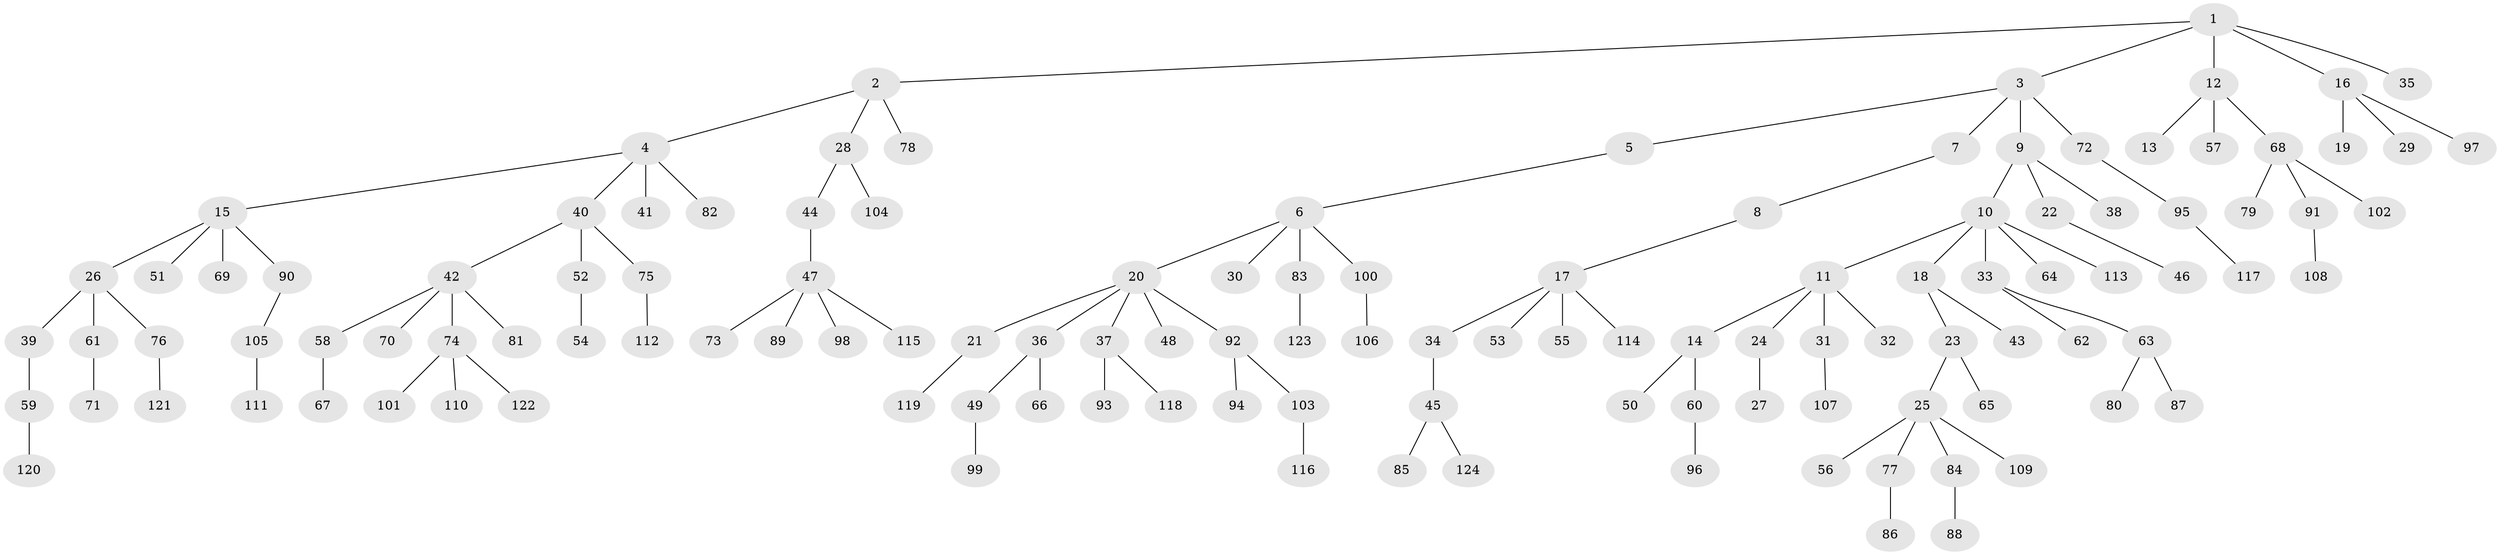 // Generated by graph-tools (version 1.1) at 2025/52/03/09/25 04:52:54]
// undirected, 124 vertices, 123 edges
graph export_dot {
graph [start="1"]
  node [color=gray90,style=filled];
  1;
  2;
  3;
  4;
  5;
  6;
  7;
  8;
  9;
  10;
  11;
  12;
  13;
  14;
  15;
  16;
  17;
  18;
  19;
  20;
  21;
  22;
  23;
  24;
  25;
  26;
  27;
  28;
  29;
  30;
  31;
  32;
  33;
  34;
  35;
  36;
  37;
  38;
  39;
  40;
  41;
  42;
  43;
  44;
  45;
  46;
  47;
  48;
  49;
  50;
  51;
  52;
  53;
  54;
  55;
  56;
  57;
  58;
  59;
  60;
  61;
  62;
  63;
  64;
  65;
  66;
  67;
  68;
  69;
  70;
  71;
  72;
  73;
  74;
  75;
  76;
  77;
  78;
  79;
  80;
  81;
  82;
  83;
  84;
  85;
  86;
  87;
  88;
  89;
  90;
  91;
  92;
  93;
  94;
  95;
  96;
  97;
  98;
  99;
  100;
  101;
  102;
  103;
  104;
  105;
  106;
  107;
  108;
  109;
  110;
  111;
  112;
  113;
  114;
  115;
  116;
  117;
  118;
  119;
  120;
  121;
  122;
  123;
  124;
  1 -- 2;
  1 -- 3;
  1 -- 12;
  1 -- 16;
  1 -- 35;
  2 -- 4;
  2 -- 28;
  2 -- 78;
  3 -- 5;
  3 -- 7;
  3 -- 9;
  3 -- 72;
  4 -- 15;
  4 -- 40;
  4 -- 41;
  4 -- 82;
  5 -- 6;
  6 -- 20;
  6 -- 30;
  6 -- 83;
  6 -- 100;
  7 -- 8;
  8 -- 17;
  9 -- 10;
  9 -- 22;
  9 -- 38;
  10 -- 11;
  10 -- 18;
  10 -- 33;
  10 -- 64;
  10 -- 113;
  11 -- 14;
  11 -- 24;
  11 -- 31;
  11 -- 32;
  12 -- 13;
  12 -- 57;
  12 -- 68;
  14 -- 50;
  14 -- 60;
  15 -- 26;
  15 -- 51;
  15 -- 69;
  15 -- 90;
  16 -- 19;
  16 -- 29;
  16 -- 97;
  17 -- 34;
  17 -- 53;
  17 -- 55;
  17 -- 114;
  18 -- 23;
  18 -- 43;
  20 -- 21;
  20 -- 36;
  20 -- 37;
  20 -- 48;
  20 -- 92;
  21 -- 119;
  22 -- 46;
  23 -- 25;
  23 -- 65;
  24 -- 27;
  25 -- 56;
  25 -- 77;
  25 -- 84;
  25 -- 109;
  26 -- 39;
  26 -- 61;
  26 -- 76;
  28 -- 44;
  28 -- 104;
  31 -- 107;
  33 -- 62;
  33 -- 63;
  34 -- 45;
  36 -- 49;
  36 -- 66;
  37 -- 93;
  37 -- 118;
  39 -- 59;
  40 -- 42;
  40 -- 52;
  40 -- 75;
  42 -- 58;
  42 -- 70;
  42 -- 74;
  42 -- 81;
  44 -- 47;
  45 -- 85;
  45 -- 124;
  47 -- 73;
  47 -- 89;
  47 -- 98;
  47 -- 115;
  49 -- 99;
  52 -- 54;
  58 -- 67;
  59 -- 120;
  60 -- 96;
  61 -- 71;
  63 -- 80;
  63 -- 87;
  68 -- 79;
  68 -- 91;
  68 -- 102;
  72 -- 95;
  74 -- 101;
  74 -- 110;
  74 -- 122;
  75 -- 112;
  76 -- 121;
  77 -- 86;
  83 -- 123;
  84 -- 88;
  90 -- 105;
  91 -- 108;
  92 -- 94;
  92 -- 103;
  95 -- 117;
  100 -- 106;
  103 -- 116;
  105 -- 111;
}
